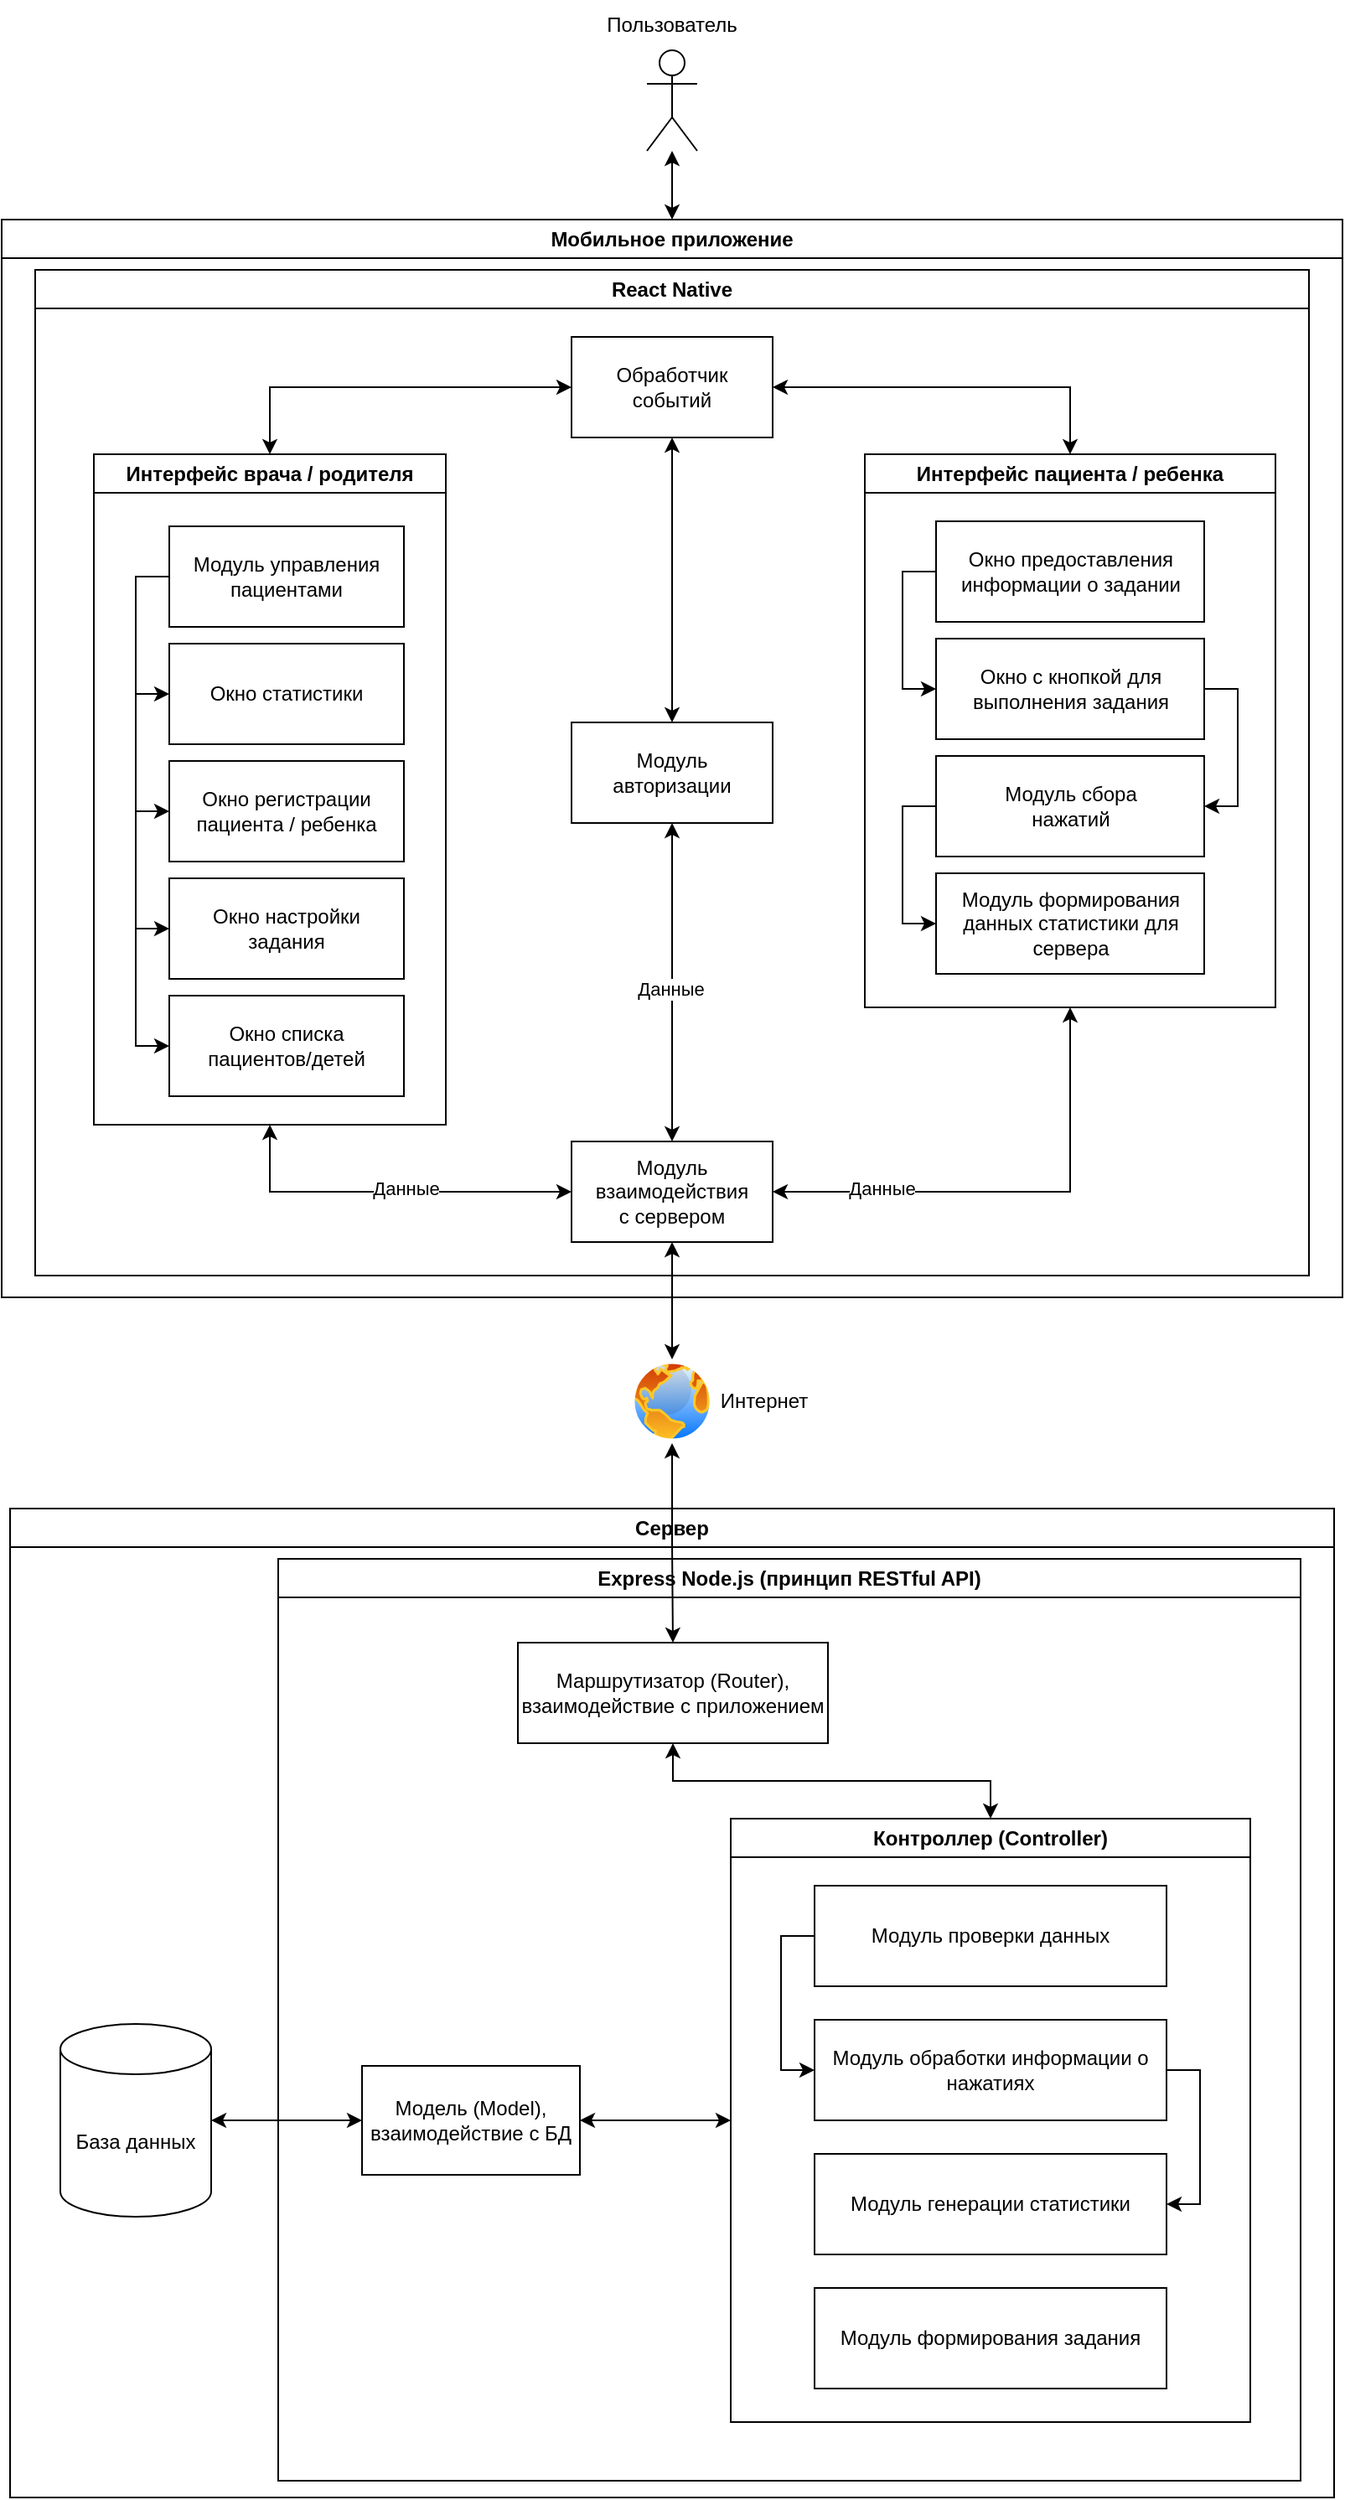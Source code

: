<mxfile version="26.0.15">
  <diagram name="Page-1" id="HUafn9YwbKzoIBGBNmcQ">
    <mxGraphModel dx="1400" dy="877" grid="1" gridSize="10" guides="1" tooltips="1" connect="1" arrows="1" fold="1" page="1" pageScale="1" pageWidth="850" pageHeight="1100" math="0" shadow="0">
      <root>
        <mxCell id="0" />
        <mxCell id="1" parent="0" />
        <mxCell id="ixzcxu0VvdRZIlxSwJCM-1" value="Мобильное приложение" style="swimlane;whiteSpace=wrap;html=1;" parent="1" vertex="1">
          <mxGeometry x="25" y="137" width="800" height="643" as="geometry" />
        </mxCell>
        <mxCell id="ixzcxu0VvdRZIlxSwJCM-29" value="React Native" style="swimlane;whiteSpace=wrap;html=1;" parent="ixzcxu0VvdRZIlxSwJCM-1" vertex="1">
          <mxGeometry x="20" y="30" width="760" height="600" as="geometry" />
        </mxCell>
        <mxCell id="ixzcxu0VvdRZIlxSwJCM-32" style="edgeStyle=orthogonalEdgeStyle;rounded=0;orthogonalLoop=1;jettySize=auto;html=1;entryX=0.5;entryY=0;entryDx=0;entryDy=0;startArrow=classic;startFill=1;" parent="ixzcxu0VvdRZIlxSwJCM-29" source="ixzcxu0VvdRZIlxSwJCM-34" target="ixzcxu0VvdRZIlxSwJCM-38" edge="1">
          <mxGeometry relative="1" as="geometry" />
        </mxCell>
        <mxCell id="ixzcxu0VvdRZIlxSwJCM-33" style="edgeStyle=orthogonalEdgeStyle;rounded=0;orthogonalLoop=1;jettySize=auto;html=1;entryX=0.5;entryY=0;entryDx=0;entryDy=0;startArrow=classic;startFill=1;" parent="ixzcxu0VvdRZIlxSwJCM-29" source="ixzcxu0VvdRZIlxSwJCM-34" target="ixzcxu0VvdRZIlxSwJCM-44" edge="1">
          <mxGeometry relative="1" as="geometry" />
        </mxCell>
        <mxCell id="9l0Pm6w8Uwf6MPVxvIPv-9" style="edgeStyle=orthogonalEdgeStyle;rounded=0;orthogonalLoop=1;jettySize=auto;html=1;entryX=0.5;entryY=0;entryDx=0;entryDy=0;startArrow=classic;startFill=1;" parent="ixzcxu0VvdRZIlxSwJCM-29" source="ixzcxu0VvdRZIlxSwJCM-34" target="ixzcxu0VvdRZIlxSwJCM-36" edge="1">
          <mxGeometry relative="1" as="geometry" />
        </mxCell>
        <mxCell id="ixzcxu0VvdRZIlxSwJCM-34" value="&lt;div&gt;Обработчик&lt;/div&gt;&lt;div&gt;событий&lt;/div&gt;" style="rounded=0;whiteSpace=wrap;html=1;" parent="ixzcxu0VvdRZIlxSwJCM-29" vertex="1">
          <mxGeometry x="320" y="40" width="120" height="60" as="geometry" />
        </mxCell>
        <mxCell id="ixzcxu0VvdRZIlxSwJCM-35" style="edgeStyle=orthogonalEdgeStyle;rounded=0;orthogonalLoop=1;jettySize=auto;html=1;entryX=0.5;entryY=0;entryDx=0;entryDy=0;startArrow=classic;startFill=1;" parent="ixzcxu0VvdRZIlxSwJCM-29" source="ixzcxu0VvdRZIlxSwJCM-36" target="ixzcxu0VvdRZIlxSwJCM-47" edge="1">
          <mxGeometry relative="1" as="geometry" />
        </mxCell>
        <mxCell id="9l0Pm6w8Uwf6MPVxvIPv-2" value="Данные" style="edgeLabel;html=1;align=center;verticalAlign=middle;resizable=0;points=[];" parent="ixzcxu0VvdRZIlxSwJCM-35" connectable="0" vertex="1">
          <mxGeometry x="0.041" y="-1" relative="1" as="geometry">
            <mxPoint as="offset" />
          </mxGeometry>
        </mxCell>
        <mxCell id="ixzcxu0VvdRZIlxSwJCM-36" value="&lt;div&gt;Модуль&lt;/div&gt;&lt;div&gt;авторизации&lt;/div&gt;" style="rounded=0;whiteSpace=wrap;html=1;" parent="ixzcxu0VvdRZIlxSwJCM-29" vertex="1">
          <mxGeometry x="320" y="270" width="120" height="60" as="geometry" />
        </mxCell>
        <mxCell id="ixzcxu0VvdRZIlxSwJCM-37" style="edgeStyle=orthogonalEdgeStyle;rounded=0;orthogonalLoop=1;jettySize=auto;html=1;entryX=0;entryY=0.5;entryDx=0;entryDy=0;exitX=0.5;exitY=1;exitDx=0;exitDy=0;startArrow=classic;startFill=1;" parent="ixzcxu0VvdRZIlxSwJCM-29" source="ixzcxu0VvdRZIlxSwJCM-38" target="ixzcxu0VvdRZIlxSwJCM-47" edge="1">
          <mxGeometry relative="1" as="geometry" />
        </mxCell>
        <mxCell id="9l0Pm6w8Uwf6MPVxvIPv-4" value="Данные" style="edgeLabel;html=1;align=center;verticalAlign=middle;resizable=0;points=[];" parent="ixzcxu0VvdRZIlxSwJCM-37" connectable="0" vertex="1">
          <mxGeometry x="0.1" relative="1" as="geometry">
            <mxPoint y="-2" as="offset" />
          </mxGeometry>
        </mxCell>
        <mxCell id="ixzcxu0VvdRZIlxSwJCM-38" value="Интерфейс врача / родителя" style="swimlane;whiteSpace=wrap;html=1;" parent="ixzcxu0VvdRZIlxSwJCM-29" vertex="1">
          <mxGeometry x="35" y="110" width="210" height="400" as="geometry" />
        </mxCell>
        <mxCell id="ixzcxu0VvdRZIlxSwJCM-39" value="Окно статистики" style="rounded=0;whiteSpace=wrap;html=1;" parent="ixzcxu0VvdRZIlxSwJCM-38" vertex="1">
          <mxGeometry x="45" y="113" width="140" height="60" as="geometry" />
        </mxCell>
        <mxCell id="9l0Pm6w8Uwf6MPVxvIPv-37" style="edgeStyle=orthogonalEdgeStyle;rounded=0;orthogonalLoop=1;jettySize=auto;html=1;entryX=0;entryY=0.5;entryDx=0;entryDy=0;exitX=0;exitY=0.5;exitDx=0;exitDy=0;" parent="ixzcxu0VvdRZIlxSwJCM-38" source="ixzcxu0VvdRZIlxSwJCM-40" target="ixzcxu0VvdRZIlxSwJCM-39" edge="1">
          <mxGeometry relative="1" as="geometry" />
        </mxCell>
        <mxCell id="9l0Pm6w8Uwf6MPVxvIPv-38" style="edgeStyle=orthogonalEdgeStyle;rounded=0;orthogonalLoop=1;jettySize=auto;html=1;exitX=0;exitY=0.5;exitDx=0;exitDy=0;entryX=0;entryY=0.5;entryDx=0;entryDy=0;" parent="ixzcxu0VvdRZIlxSwJCM-38" source="ixzcxu0VvdRZIlxSwJCM-40" target="ixzcxu0VvdRZIlxSwJCM-41" edge="1">
          <mxGeometry relative="1" as="geometry" />
        </mxCell>
        <mxCell id="9l0Pm6w8Uwf6MPVxvIPv-39" style="edgeStyle=orthogonalEdgeStyle;rounded=0;orthogonalLoop=1;jettySize=auto;html=1;exitX=0;exitY=0.5;exitDx=0;exitDy=0;entryX=0;entryY=0.5;entryDx=0;entryDy=0;" parent="ixzcxu0VvdRZIlxSwJCM-38" source="ixzcxu0VvdRZIlxSwJCM-40" target="ixzcxu0VvdRZIlxSwJCM-42" edge="1">
          <mxGeometry relative="1" as="geometry" />
        </mxCell>
        <mxCell id="mwwJFDYVALYz-dMHsh-R-3" style="edgeStyle=orthogonalEdgeStyle;rounded=0;orthogonalLoop=1;jettySize=auto;html=1;entryX=0;entryY=0.5;entryDx=0;entryDy=0;exitX=0;exitY=0.5;exitDx=0;exitDy=0;" parent="ixzcxu0VvdRZIlxSwJCM-38" source="ixzcxu0VvdRZIlxSwJCM-40" target="mwwJFDYVALYz-dMHsh-R-2" edge="1">
          <mxGeometry relative="1" as="geometry" />
        </mxCell>
        <mxCell id="ixzcxu0VvdRZIlxSwJCM-40" value="&lt;div&gt;Модуль управления&lt;/div&gt;&lt;div&gt;пациентами&lt;br&gt;&lt;/div&gt;" style="rounded=0;whiteSpace=wrap;html=1;" parent="ixzcxu0VvdRZIlxSwJCM-38" vertex="1">
          <mxGeometry x="45" y="43" width="140" height="60" as="geometry" />
        </mxCell>
        <mxCell id="ixzcxu0VvdRZIlxSwJCM-41" value="&lt;div&gt;Окно регистрации&lt;/div&gt;&lt;div&gt;пациента / ребенка&lt;br&gt;&lt;/div&gt;" style="rounded=0;whiteSpace=wrap;html=1;" parent="ixzcxu0VvdRZIlxSwJCM-38" vertex="1">
          <mxGeometry x="45" y="183" width="140" height="60" as="geometry" />
        </mxCell>
        <mxCell id="ixzcxu0VvdRZIlxSwJCM-42" value="&lt;div&gt;Окно настройки&lt;/div&gt;&lt;div&gt;задания&lt;br&gt;&lt;/div&gt;" style="rounded=0;whiteSpace=wrap;html=1;" parent="ixzcxu0VvdRZIlxSwJCM-38" vertex="1">
          <mxGeometry x="45" y="253" width="140" height="60" as="geometry" />
        </mxCell>
        <mxCell id="mwwJFDYVALYz-dMHsh-R-2" value="&lt;div&gt;Окно списка&lt;/div&gt;&lt;div&gt;пациентов/детей&lt;/div&gt;" style="rounded=0;whiteSpace=wrap;html=1;" parent="ixzcxu0VvdRZIlxSwJCM-38" vertex="1">
          <mxGeometry x="45" y="323" width="140" height="60" as="geometry" />
        </mxCell>
        <mxCell id="ixzcxu0VvdRZIlxSwJCM-43" style="edgeStyle=orthogonalEdgeStyle;rounded=0;orthogonalLoop=1;jettySize=auto;html=1;entryX=1;entryY=0.5;entryDx=0;entryDy=0;exitX=0.5;exitY=1;exitDx=0;exitDy=0;startArrow=classic;startFill=1;" parent="ixzcxu0VvdRZIlxSwJCM-29" source="ixzcxu0VvdRZIlxSwJCM-44" target="ixzcxu0VvdRZIlxSwJCM-47" edge="1">
          <mxGeometry relative="1" as="geometry" />
        </mxCell>
        <mxCell id="9l0Pm6w8Uwf6MPVxvIPv-3" value="Данные" style="edgeLabel;html=1;align=center;verticalAlign=middle;resizable=0;points=[];" parent="ixzcxu0VvdRZIlxSwJCM-43" connectable="0" vertex="1">
          <mxGeometry x="0.552" y="-2" relative="1" as="geometry">
            <mxPoint as="offset" />
          </mxGeometry>
        </mxCell>
        <mxCell id="ixzcxu0VvdRZIlxSwJCM-44" value="Интерфейс пациента / ребенка" style="swimlane;whiteSpace=wrap;html=1;" parent="ixzcxu0VvdRZIlxSwJCM-29" vertex="1">
          <mxGeometry x="495" y="110" width="245" height="330" as="geometry" />
        </mxCell>
        <mxCell id="9l0Pm6w8Uwf6MPVxvIPv-44" style="edgeStyle=orthogonalEdgeStyle;rounded=0;orthogonalLoop=1;jettySize=auto;html=1;entryX=0;entryY=0.5;entryDx=0;entryDy=0;exitX=0;exitY=0.5;exitDx=0;exitDy=0;" parent="ixzcxu0VvdRZIlxSwJCM-44" source="ixzcxu0VvdRZIlxSwJCM-45" target="9l0Pm6w8Uwf6MPVxvIPv-43" edge="1">
          <mxGeometry relative="1" as="geometry" />
        </mxCell>
        <mxCell id="ixzcxu0VvdRZIlxSwJCM-45" value="&lt;div&gt;Окно предоставления&lt;br&gt;&lt;/div&gt;&lt;div&gt;информации о задании&lt;br&gt;&lt;/div&gt;" style="rounded=0;whiteSpace=wrap;html=1;" parent="ixzcxu0VvdRZIlxSwJCM-44" vertex="1">
          <mxGeometry x="42.5" y="40" width="160" height="60" as="geometry" />
        </mxCell>
        <mxCell id="9l0Pm6w8Uwf6MPVxvIPv-36" style="edgeStyle=orthogonalEdgeStyle;rounded=0;orthogonalLoop=1;jettySize=auto;html=1;entryX=0;entryY=0.5;entryDx=0;entryDy=0;exitX=0;exitY=0.5;exitDx=0;exitDy=0;" parent="ixzcxu0VvdRZIlxSwJCM-44" source="ixzcxu0VvdRZIlxSwJCM-46" target="9l0Pm6w8Uwf6MPVxvIPv-35" edge="1">
          <mxGeometry relative="1" as="geometry">
            <mxPoint x="10" y="233.0" as="targetPoint" />
          </mxGeometry>
        </mxCell>
        <mxCell id="ixzcxu0VvdRZIlxSwJCM-46" value="&lt;div&gt;Модуль сбора&lt;/div&gt;&lt;div&gt;нажатий&lt;br&gt;&lt;/div&gt;" style="rounded=0;whiteSpace=wrap;html=1;" parent="ixzcxu0VvdRZIlxSwJCM-44" vertex="1">
          <mxGeometry x="42.5" y="180" width="160" height="60" as="geometry" />
        </mxCell>
        <mxCell id="9l0Pm6w8Uwf6MPVxvIPv-35" value="Модуль формирования данных статистики для сервера" style="rounded=0;whiteSpace=wrap;html=1;" parent="ixzcxu0VvdRZIlxSwJCM-44" vertex="1">
          <mxGeometry x="42.5" y="250" width="160" height="60" as="geometry" />
        </mxCell>
        <mxCell id="9l0Pm6w8Uwf6MPVxvIPv-45" style="edgeStyle=orthogonalEdgeStyle;rounded=0;orthogonalLoop=1;jettySize=auto;html=1;exitX=1;exitY=0.5;exitDx=0;exitDy=0;entryX=1;entryY=0.5;entryDx=0;entryDy=0;" parent="ixzcxu0VvdRZIlxSwJCM-44" source="9l0Pm6w8Uwf6MPVxvIPv-43" target="ixzcxu0VvdRZIlxSwJCM-46" edge="1">
          <mxGeometry relative="1" as="geometry" />
        </mxCell>
        <mxCell id="9l0Pm6w8Uwf6MPVxvIPv-43" value="Окно с кнопкой для выполнения задания" style="rounded=0;whiteSpace=wrap;html=1;" parent="ixzcxu0VvdRZIlxSwJCM-44" vertex="1">
          <mxGeometry x="42.5" y="110" width="160" height="60" as="geometry" />
        </mxCell>
        <mxCell id="ixzcxu0VvdRZIlxSwJCM-47" value="&lt;div&gt;Модуль&lt;/div&gt;&lt;div&gt;взаимодействия&lt;/div&gt;&lt;div&gt;с сервером&lt;br&gt;&lt;/div&gt;" style="rounded=0;whiteSpace=wrap;html=1;" parent="ixzcxu0VvdRZIlxSwJCM-29" vertex="1">
          <mxGeometry x="320" y="520" width="120" height="60" as="geometry" />
        </mxCell>
        <mxCell id="ixzcxu0VvdRZIlxSwJCM-17" value="" style="group" parent="1" vertex="1" connectable="0">
          <mxGeometry x="385" y="6" width="80" height="90" as="geometry" />
        </mxCell>
        <mxCell id="ixzcxu0VvdRZIlxSwJCM-12" value="" style="shape=umlActor;verticalLabelPosition=bottom;verticalAlign=top;html=1;outlineConnect=0;" parent="ixzcxu0VvdRZIlxSwJCM-17" vertex="1">
          <mxGeometry x="25" y="30" width="30" height="60" as="geometry" />
        </mxCell>
        <mxCell id="ixzcxu0VvdRZIlxSwJCM-16" value="Пользователь" style="text;html=1;align=center;verticalAlign=middle;whiteSpace=wrap;rounded=0;" parent="ixzcxu0VvdRZIlxSwJCM-17" vertex="1">
          <mxGeometry width="80" height="30" as="geometry" />
        </mxCell>
        <mxCell id="ixzcxu0VvdRZIlxSwJCM-18" style="edgeStyle=orthogonalEdgeStyle;rounded=0;orthogonalLoop=1;jettySize=auto;html=1;entryX=0.5;entryY=0;entryDx=0;entryDy=0;startArrow=classic;startFill=1;" parent="1" source="ixzcxu0VvdRZIlxSwJCM-12" target="ixzcxu0VvdRZIlxSwJCM-1" edge="1">
          <mxGeometry relative="1" as="geometry">
            <mxPoint x="405" y="97" as="targetPoint" />
          </mxGeometry>
        </mxCell>
        <mxCell id="9l0Pm6w8Uwf6MPVxvIPv-6" style="edgeStyle=orthogonalEdgeStyle;rounded=0;orthogonalLoop=1;jettySize=auto;html=1;entryX=0.5;entryY=0;entryDx=0;entryDy=0;startArrow=classic;startFill=1;" parent="1" source="ixzcxu0VvdRZIlxSwJCM-47" target="9l0Pm6w8Uwf6MPVxvIPv-7" edge="1">
          <mxGeometry relative="1" as="geometry">
            <mxPoint x="425" y="817" as="targetPoint" />
          </mxGeometry>
        </mxCell>
        <mxCell id="9l0Pm6w8Uwf6MPVxvIPv-7" value="" style="image;aspect=fixed;perimeter=ellipsePerimeter;html=1;align=center;shadow=0;dashed=0;spacingTop=3;image=img/lib/active_directory/internet_globe.svg;" parent="1" vertex="1">
          <mxGeometry x="400" y="817" width="50" height="50" as="geometry" />
        </mxCell>
        <mxCell id="9l0Pm6w8Uwf6MPVxvIPv-8" value="Интернет" style="text;html=1;align=center;verticalAlign=middle;whiteSpace=wrap;rounded=0;" parent="1" vertex="1">
          <mxGeometry x="450" y="827" width="60" height="30" as="geometry" />
        </mxCell>
        <mxCell id="9l0Pm6w8Uwf6MPVxvIPv-10" value="Сервер" style="swimlane;whiteSpace=wrap;html=1;" parent="1" vertex="1">
          <mxGeometry x="30" y="906" width="790" height="590" as="geometry" />
        </mxCell>
        <mxCell id="9l0Pm6w8Uwf6MPVxvIPv-12" value="Express Node.js (принцип RESTful API)" style="swimlane;whiteSpace=wrap;html=1;" parent="9l0Pm6w8Uwf6MPVxvIPv-10" vertex="1">
          <mxGeometry x="160" y="30" width="610" height="550" as="geometry" />
        </mxCell>
        <mxCell id="9l0Pm6w8Uwf6MPVxvIPv-15" style="edgeStyle=orthogonalEdgeStyle;rounded=0;orthogonalLoop=1;jettySize=auto;html=1;entryX=0.5;entryY=0;entryDx=0;entryDy=0;startArrow=classic;startFill=1;" parent="9l0Pm6w8Uwf6MPVxvIPv-12" source="9l0Pm6w8Uwf6MPVxvIPv-11" target="9l0Pm6w8Uwf6MPVxvIPv-30" edge="1">
          <mxGeometry relative="1" as="geometry">
            <mxPoint x="415" y="160" as="targetPoint" />
          </mxGeometry>
        </mxCell>
        <mxCell id="9l0Pm6w8Uwf6MPVxvIPv-11" value="Маршрутизатор (Router), взаимодействие с приложением" style="rounded=0;whiteSpace=wrap;html=1;" parent="9l0Pm6w8Uwf6MPVxvIPv-12" vertex="1">
          <mxGeometry x="143" y="50" width="185" height="60" as="geometry" />
        </mxCell>
        <mxCell id="9l0Pm6w8Uwf6MPVxvIPv-22" style="edgeStyle=orthogonalEdgeStyle;rounded=0;orthogonalLoop=1;jettySize=auto;html=1;entryX=0;entryY=0.5;entryDx=0;entryDy=0;" parent="9l0Pm6w8Uwf6MPVxvIPv-12" edge="1">
          <mxGeometry relative="1" as="geometry">
            <mxPoint x="120.0" y="335" as="sourcePoint" />
          </mxGeometry>
        </mxCell>
        <mxCell id="9l0Pm6w8Uwf6MPVxvIPv-28" style="edgeStyle=orthogonalEdgeStyle;rounded=0;orthogonalLoop=1;jettySize=auto;html=1;startArrow=classic;startFill=1;entryX=0;entryY=0.5;entryDx=0;entryDy=0;" parent="9l0Pm6w8Uwf6MPVxvIPv-12" source="9l0Pm6w8Uwf6MPVxvIPv-25" target="9l0Pm6w8Uwf6MPVxvIPv-30" edge="1">
          <mxGeometry relative="1" as="geometry">
            <mxPoint x="250" y="280" as="targetPoint" />
          </mxGeometry>
        </mxCell>
        <mxCell id="9l0Pm6w8Uwf6MPVxvIPv-25" value="Модель (Model), взаимодействие с БД" style="rounded=0;whiteSpace=wrap;html=1;" parent="9l0Pm6w8Uwf6MPVxvIPv-12" vertex="1">
          <mxGeometry x="50" y="302.5" width="130" height="65" as="geometry" />
        </mxCell>
        <mxCell id="9l0Pm6w8Uwf6MPVxvIPv-30" value="Контроллер (Controller)" style="swimlane;whiteSpace=wrap;html=1;" parent="9l0Pm6w8Uwf6MPVxvIPv-12" vertex="1">
          <mxGeometry x="270" y="155" width="310" height="360" as="geometry" />
        </mxCell>
        <mxCell id="9l0Pm6w8Uwf6MPVxvIPv-31" value="Модуль формирования задания" style="rounded=0;whiteSpace=wrap;html=1;" parent="9l0Pm6w8Uwf6MPVxvIPv-30" vertex="1">
          <mxGeometry x="50" y="280" width="210" height="60" as="geometry" />
        </mxCell>
        <mxCell id="9l0Pm6w8Uwf6MPVxvIPv-41" style="edgeStyle=orthogonalEdgeStyle;rounded=0;orthogonalLoop=1;jettySize=auto;html=1;entryX=0;entryY=0.5;entryDx=0;entryDy=0;exitX=0;exitY=0.5;exitDx=0;exitDy=0;" parent="9l0Pm6w8Uwf6MPVxvIPv-30" source="9l0Pm6w8Uwf6MPVxvIPv-32" target="9l0Pm6w8Uwf6MPVxvIPv-33" edge="1">
          <mxGeometry relative="1" as="geometry" />
        </mxCell>
        <mxCell id="9l0Pm6w8Uwf6MPVxvIPv-32" value="Модуль проверки данных" style="rounded=0;whiteSpace=wrap;html=1;" parent="9l0Pm6w8Uwf6MPVxvIPv-30" vertex="1">
          <mxGeometry x="50" y="40" width="210" height="60" as="geometry" />
        </mxCell>
        <mxCell id="9l0Pm6w8Uwf6MPVxvIPv-42" style="edgeStyle=orthogonalEdgeStyle;rounded=0;orthogonalLoop=1;jettySize=auto;html=1;entryX=1;entryY=0.5;entryDx=0;entryDy=0;exitX=1;exitY=0.5;exitDx=0;exitDy=0;" parent="9l0Pm6w8Uwf6MPVxvIPv-30" source="9l0Pm6w8Uwf6MPVxvIPv-33" target="9l0Pm6w8Uwf6MPVxvIPv-34" edge="1">
          <mxGeometry relative="1" as="geometry" />
        </mxCell>
        <mxCell id="9l0Pm6w8Uwf6MPVxvIPv-33" value="Модуль обработки информации о нажатиях" style="rounded=0;whiteSpace=wrap;html=1;" parent="9l0Pm6w8Uwf6MPVxvIPv-30" vertex="1">
          <mxGeometry x="50" y="120" width="210" height="60" as="geometry" />
        </mxCell>
        <mxCell id="9l0Pm6w8Uwf6MPVxvIPv-34" value="&lt;div&gt;Модуль генерации&amp;nbsp;&lt;span style=&quot;background-color: transparent; color: light-dark(rgb(0, 0, 0), rgb(255, 255, 255));&quot;&gt;статистики&lt;/span&gt;&lt;/div&gt;" style="rounded=0;whiteSpace=wrap;html=1;" parent="9l0Pm6w8Uwf6MPVxvIPv-30" vertex="1">
          <mxGeometry x="50" y="200" width="210" height="60" as="geometry" />
        </mxCell>
        <mxCell id="9l0Pm6w8Uwf6MPVxvIPv-27" style="edgeStyle=orthogonalEdgeStyle;rounded=0;orthogonalLoop=1;jettySize=auto;html=1;entryX=0;entryY=0.5;entryDx=0;entryDy=0;startArrow=classic;startFill=1;" parent="9l0Pm6w8Uwf6MPVxvIPv-10" source="9l0Pm6w8Uwf6MPVxvIPv-24" target="9l0Pm6w8Uwf6MPVxvIPv-25" edge="1">
          <mxGeometry relative="1" as="geometry" />
        </mxCell>
        <mxCell id="9l0Pm6w8Uwf6MPVxvIPv-24" value="База данных" style="shape=cylinder3;whiteSpace=wrap;html=1;boundedLbl=1;backgroundOutline=1;size=15;" parent="9l0Pm6w8Uwf6MPVxvIPv-10" vertex="1">
          <mxGeometry x="30" y="307.5" width="90" height="115" as="geometry" />
        </mxCell>
        <mxCell id="9l0Pm6w8Uwf6MPVxvIPv-13" style="edgeStyle=orthogonalEdgeStyle;rounded=0;orthogonalLoop=1;jettySize=auto;html=1;entryX=0.5;entryY=0;entryDx=0;entryDy=0;startArrow=classic;startFill=1;" parent="1" source="9l0Pm6w8Uwf6MPVxvIPv-7" target="9l0Pm6w8Uwf6MPVxvIPv-11" edge="1">
          <mxGeometry relative="1" as="geometry" />
        </mxCell>
      </root>
    </mxGraphModel>
  </diagram>
</mxfile>
